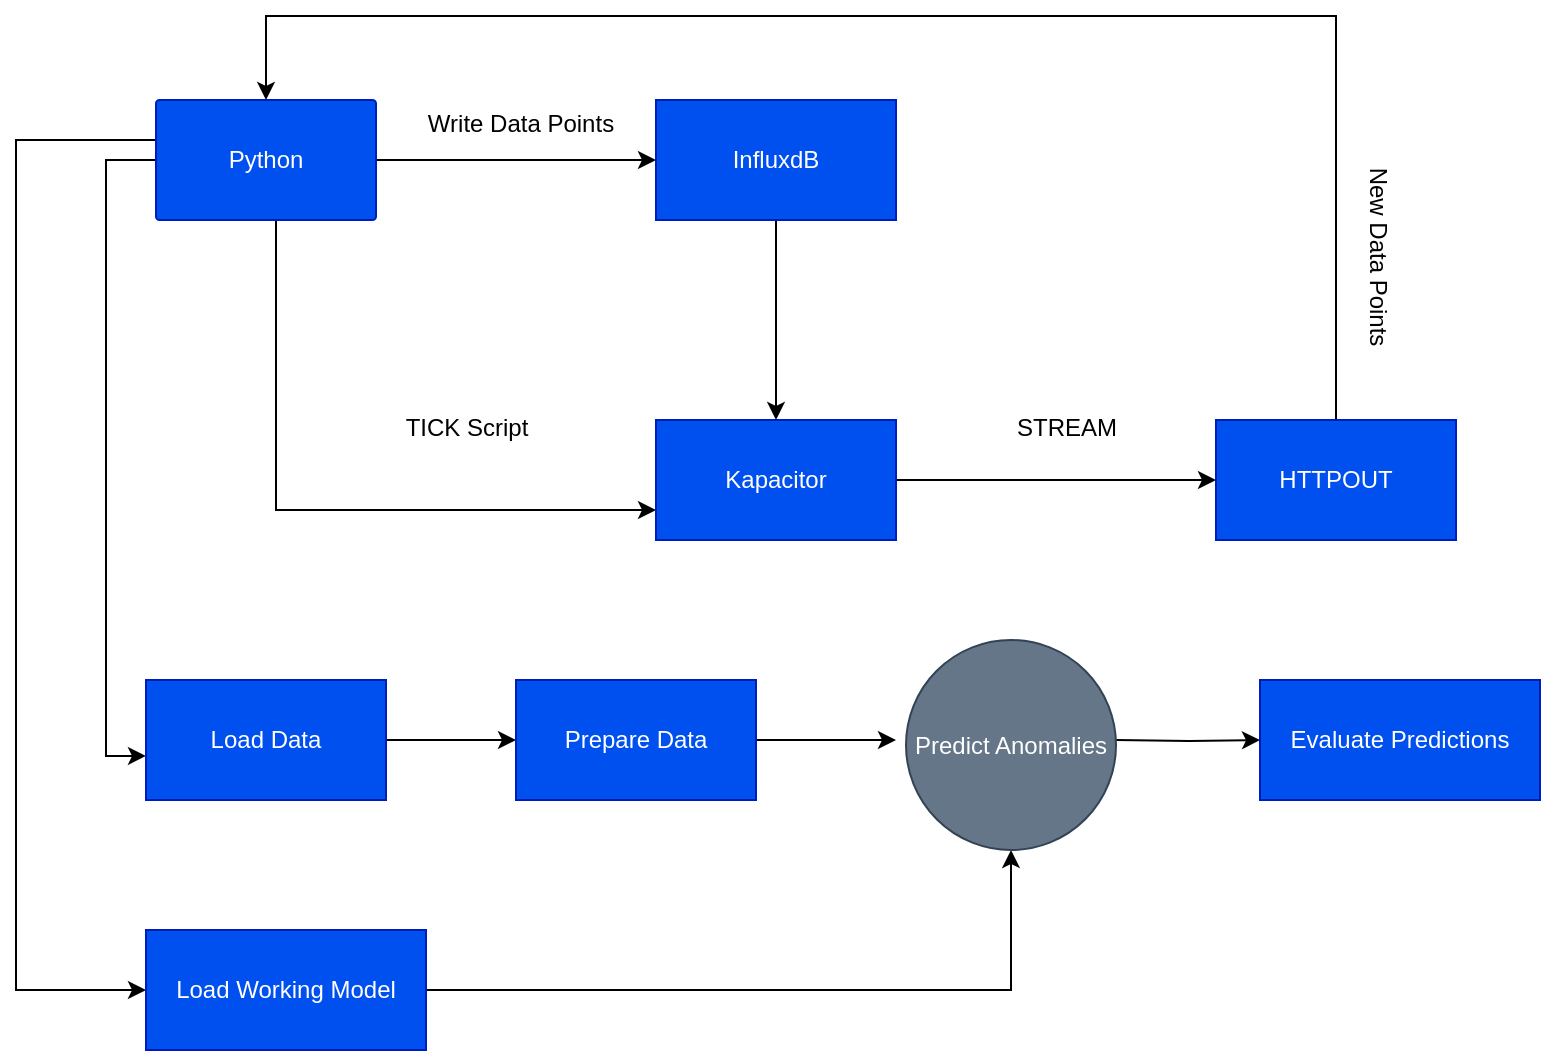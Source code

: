 <mxfile version="13.6.6" type="device"><diagram id="ZEIJeT9HiGj0_aeZCGht" name="Page-1"><mxGraphModel dx="1122" dy="746" grid="1" gridSize="10" guides="1" tooltips="1" connect="1" arrows="1" fold="1" page="1" pageScale="1" pageWidth="827" pageHeight="1169" background="#FFFFFF" math="0" shadow="0"><root><mxCell id="0"/><mxCell id="1" parent="0"/><mxCell id="6cMu_VynBRz4Ly3-Emaw-5" style="edgeStyle=orthogonalEdgeStyle;rounded=0;orthogonalLoop=1;jettySize=auto;html=1;entryX=0;entryY=0.5;entryDx=0;entryDy=0;" edge="1" parent="1" source="6cMu_VynBRz4Ly3-Emaw-1" target="6cMu_VynBRz4Ly3-Emaw-2"><mxGeometry relative="1" as="geometry"/></mxCell><mxCell id="6cMu_VynBRz4Ly3-Emaw-30" style="edgeStyle=orthogonalEdgeStyle;rounded=0;orthogonalLoop=1;jettySize=auto;html=1;entryX=0;entryY=0.75;entryDx=0;entryDy=0;" edge="1" parent="1" source="6cMu_VynBRz4Ly3-Emaw-1" target="6cMu_VynBRz4Ly3-Emaw-3"><mxGeometry relative="1" as="geometry"><Array as="points"><mxPoint x="155" y="337"/></Array></mxGeometry></mxCell><mxCell id="6cMu_VynBRz4Ly3-Emaw-34" style="edgeStyle=orthogonalEdgeStyle;rounded=0;orthogonalLoop=1;jettySize=auto;html=1;entryX=0;entryY=0.633;entryDx=0;entryDy=0;entryPerimeter=0;" edge="1" parent="1" source="6cMu_VynBRz4Ly3-Emaw-1" target="6cMu_VynBRz4Ly3-Emaw-14"><mxGeometry relative="1" as="geometry"><Array as="points"><mxPoint x="70" y="162"/><mxPoint x="70" y="460"/></Array></mxGeometry></mxCell><mxCell id="6cMu_VynBRz4Ly3-Emaw-36" style="edgeStyle=orthogonalEdgeStyle;rounded=0;orthogonalLoop=1;jettySize=auto;html=1;entryX=0;entryY=0.5;entryDx=0;entryDy=0;" edge="1" parent="1" source="6cMu_VynBRz4Ly3-Emaw-1" target="6cMu_VynBRz4Ly3-Emaw-16"><mxGeometry relative="1" as="geometry"><Array as="points"><mxPoint x="25" y="152"/><mxPoint x="25" y="577"/></Array></mxGeometry></mxCell><mxCell id="6cMu_VynBRz4Ly3-Emaw-1" value="Python" style="rounded=1;whiteSpace=wrap;html=1;arcSize=3;fillColor=#0050ef;strokeColor=#001DBC;fontColor=#ffffff;" vertex="1" parent="1"><mxGeometry x="95" y="132" width="110" height="60" as="geometry"/></mxCell><mxCell id="6cMu_VynBRz4Ly3-Emaw-6" style="edgeStyle=orthogonalEdgeStyle;rounded=0;orthogonalLoop=1;jettySize=auto;html=1;entryX=0.5;entryY=0;entryDx=0;entryDy=0;" edge="1" parent="1" source="6cMu_VynBRz4Ly3-Emaw-2" target="6cMu_VynBRz4Ly3-Emaw-3"><mxGeometry relative="1" as="geometry"/></mxCell><mxCell id="6cMu_VynBRz4Ly3-Emaw-2" value="InfluxdB" style="rounded=0;whiteSpace=wrap;html=1;fillColor=#0050ef;strokeColor=#001DBC;fontColor=#ffffff;" vertex="1" parent="1"><mxGeometry x="345" y="132" width="120" height="60" as="geometry"/></mxCell><mxCell id="6cMu_VynBRz4Ly3-Emaw-8" style="edgeStyle=orthogonalEdgeStyle;rounded=0;orthogonalLoop=1;jettySize=auto;html=1;entryX=0;entryY=0.5;entryDx=0;entryDy=0;" edge="1" parent="1" source="6cMu_VynBRz4Ly3-Emaw-3" target="6cMu_VynBRz4Ly3-Emaw-4"><mxGeometry relative="1" as="geometry"><mxPoint x="565" y="322" as="targetPoint"/></mxGeometry></mxCell><mxCell id="6cMu_VynBRz4Ly3-Emaw-3" value="Kapacitor" style="rounded=0;whiteSpace=wrap;html=1;fillColor=#0050ef;strokeColor=#001DBC;fontColor=#ffffff;" vertex="1" parent="1"><mxGeometry x="345" y="292" width="120" height="60" as="geometry"/></mxCell><mxCell id="6cMu_VynBRz4Ly3-Emaw-42" style="edgeStyle=orthogonalEdgeStyle;rounded=0;orthogonalLoop=1;jettySize=auto;html=1;entryX=0.5;entryY=0;entryDx=0;entryDy=0;" edge="1" parent="1" source="6cMu_VynBRz4Ly3-Emaw-4" target="6cMu_VynBRz4Ly3-Emaw-1"><mxGeometry relative="1" as="geometry"><Array as="points"><mxPoint x="685" y="90"/><mxPoint x="150" y="90"/></Array></mxGeometry></mxCell><mxCell id="6cMu_VynBRz4Ly3-Emaw-4" value="HTTPOUT" style="rounded=0;whiteSpace=wrap;html=1;fillColor=#0050ef;strokeColor=#001DBC;fontColor=#ffffff;" vertex="1" parent="1"><mxGeometry x="625" y="292" width="120" height="60" as="geometry"/></mxCell><mxCell id="6cMu_VynBRz4Ly3-Emaw-10" value="TICK Script" style="text;html=1;resizable=0;autosize=1;align=center;verticalAlign=middle;points=[];fillColor=none;strokeColor=none;rounded=0;" vertex="1" parent="1"><mxGeometry x="210" y="286" width="80" height="20" as="geometry"/></mxCell><mxCell id="6cMu_VynBRz4Ly3-Emaw-11" value="STREAM" style="text;html=1;resizable=0;autosize=1;align=center;verticalAlign=middle;points=[];fillColor=none;strokeColor=none;rounded=0;" vertex="1" parent="1"><mxGeometry x="515" y="286" width="70" height="20" as="geometry"/></mxCell><mxCell id="6cMu_VynBRz4Ly3-Emaw-22" style="edgeStyle=orthogonalEdgeStyle;rounded=0;orthogonalLoop=1;jettySize=auto;html=1;entryX=0;entryY=0.5;entryDx=0;entryDy=0;" edge="1" parent="1" source="6cMu_VynBRz4Ly3-Emaw-14" target="6cMu_VynBRz4Ly3-Emaw-15"><mxGeometry relative="1" as="geometry"/></mxCell><mxCell id="6cMu_VynBRz4Ly3-Emaw-14" value="Load Data" style="rounded=0;whiteSpace=wrap;html=1;fillColor=#0050ef;strokeColor=#001DBC;fontColor=#ffffff;" vertex="1" parent="1"><mxGeometry x="90" y="422" width="120" height="60" as="geometry"/></mxCell><mxCell id="6cMu_VynBRz4Ly3-Emaw-23" style="edgeStyle=orthogonalEdgeStyle;rounded=0;orthogonalLoop=1;jettySize=auto;html=1;entryX=0;entryY=0.5;entryDx=0;entryDy=0;" edge="1" parent="1" source="6cMu_VynBRz4Ly3-Emaw-15"><mxGeometry relative="1" as="geometry"><mxPoint x="465" y="452" as="targetPoint"/></mxGeometry></mxCell><mxCell id="6cMu_VynBRz4Ly3-Emaw-15" value="Prepare Data" style="rounded=0;whiteSpace=wrap;html=1;fillColor=#0050ef;strokeColor=#001DBC;fontColor=#ffffff;" vertex="1" parent="1"><mxGeometry x="275" y="422" width="120" height="60" as="geometry"/></mxCell><mxCell id="6cMu_VynBRz4Ly3-Emaw-26" style="edgeStyle=orthogonalEdgeStyle;rounded=0;orthogonalLoop=1;jettySize=auto;html=1;entryX=0.5;entryY=1;entryDx=0;entryDy=0;" edge="1" parent="1" source="6cMu_VynBRz4Ly3-Emaw-16" target="6cMu_VynBRz4Ly3-Emaw-25"><mxGeometry relative="1" as="geometry"/></mxCell><mxCell id="6cMu_VynBRz4Ly3-Emaw-16" value="Load Working Model" style="rounded=0;whiteSpace=wrap;html=1;fillColor=#0050ef;strokeColor=#001DBC;fontColor=#ffffff;" vertex="1" parent="1"><mxGeometry x="90" y="547" width="140" height="60" as="geometry"/></mxCell><mxCell id="6cMu_VynBRz4Ly3-Emaw-18" value="Evaluate Predictions" style="rounded=0;whiteSpace=wrap;html=1;fillColor=#0050ef;strokeColor=#001DBC;fontColor=#ffffff;" vertex="1" parent="1"><mxGeometry x="647" y="422" width="140" height="60" as="geometry"/></mxCell><mxCell id="6cMu_VynBRz4Ly3-Emaw-28" style="edgeStyle=orthogonalEdgeStyle;rounded=0;orthogonalLoop=1;jettySize=auto;html=1;entryX=0;entryY=0.5;entryDx=0;entryDy=0;" edge="1" parent="1" target="6cMu_VynBRz4Ly3-Emaw-18"><mxGeometry relative="1" as="geometry"><mxPoint x="575" y="452" as="sourcePoint"/></mxGeometry></mxCell><mxCell id="6cMu_VynBRz4Ly3-Emaw-25" value="Predict Anomalies" style="ellipse;whiteSpace=wrap;html=1;aspect=fixed;fillColor=#647687;strokeColor=#314354;fontColor=#ffffff;" vertex="1" parent="1"><mxGeometry x="470" y="402" width="105" height="105" as="geometry"/></mxCell><mxCell id="6cMu_VynBRz4Ly3-Emaw-29" value="Write Data Points" style="text;html=1;resizable=0;autosize=1;align=center;verticalAlign=middle;points=[];fillColor=none;strokeColor=none;rounded=0;" vertex="1" parent="1"><mxGeometry x="222" y="134" width="110" height="20" as="geometry"/></mxCell><mxCell id="6cMu_VynBRz4Ly3-Emaw-40" value="New Data Points" style="text;html=1;resizable=0;autosize=1;align=center;verticalAlign=middle;points=[];fillColor=none;strokeColor=none;rounded=0;rotation=90;" vertex="1" parent="1"><mxGeometry x="651" y="200" width="110" height="20" as="geometry"/></mxCell></root></mxGraphModel></diagram></mxfile>